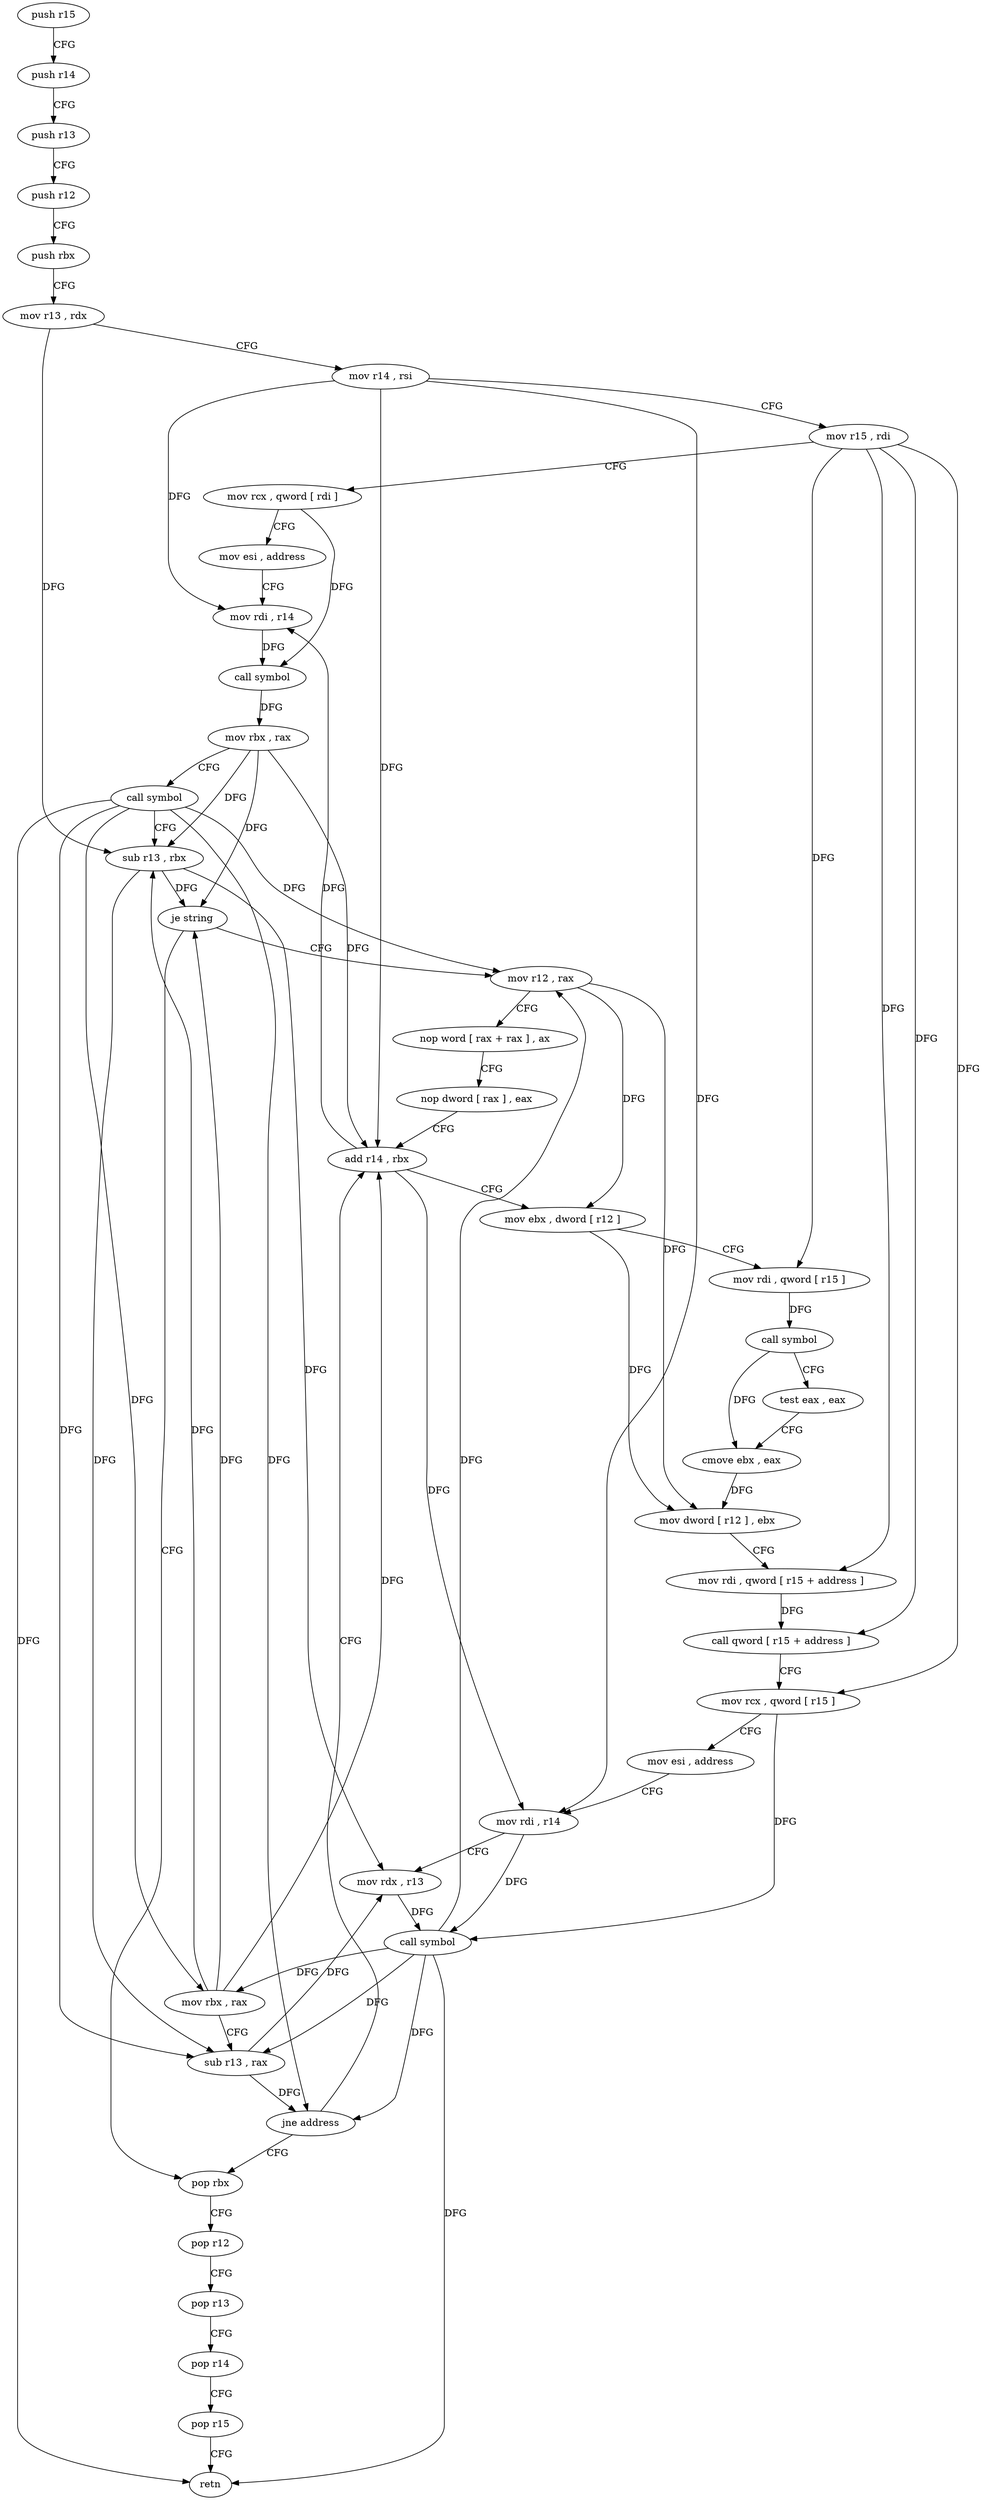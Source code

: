 digraph "func" {
"4224384" [label = "push r15" ]
"4224386" [label = "push r14" ]
"4224388" [label = "push r13" ]
"4224390" [label = "push r12" ]
"4224392" [label = "push rbx" ]
"4224393" [label = "mov r13 , rdx" ]
"4224396" [label = "mov r14 , rsi" ]
"4224399" [label = "mov r15 , rdi" ]
"4224402" [label = "mov rcx , qword [ rdi ]" ]
"4224405" [label = "mov esi , address" ]
"4224410" [label = "mov rdi , r14" ]
"4224413" [label = "call symbol" ]
"4224418" [label = "mov rbx , rax" ]
"4224421" [label = "call symbol" ]
"4224426" [label = "sub r13 , rbx" ]
"4224429" [label = "je string" ]
"4224507" [label = "pop rbx" ]
"4224431" [label = "mov r12 , rax" ]
"4224508" [label = "pop r12" ]
"4224510" [label = "pop r13" ]
"4224512" [label = "pop r14" ]
"4224514" [label = "pop r15" ]
"4224516" [label = "retn" ]
"4224434" [label = "nop word [ rax + rax ] , ax" ]
"4224444" [label = "nop dword [ rax ] , eax" ]
"4224448" [label = "add r14 , rbx" ]
"4224451" [label = "mov ebx , dword [ r12 ]" ]
"4224455" [label = "mov rdi , qword [ r15 ]" ]
"4224458" [label = "call symbol" ]
"4224463" [label = "test eax , eax" ]
"4224465" [label = "cmove ebx , eax" ]
"4224468" [label = "mov dword [ r12 ] , ebx" ]
"4224472" [label = "mov rdi , qword [ r15 + address ]" ]
"4224476" [label = "call qword [ r15 + address ]" ]
"4224480" [label = "mov rcx , qword [ r15 ]" ]
"4224483" [label = "mov esi , address" ]
"4224488" [label = "mov rdi , r14" ]
"4224491" [label = "mov rdx , r13" ]
"4224494" [label = "call symbol" ]
"4224499" [label = "mov rbx , rax" ]
"4224502" [label = "sub r13 , rax" ]
"4224505" [label = "jne address" ]
"4224384" -> "4224386" [ label = "CFG" ]
"4224386" -> "4224388" [ label = "CFG" ]
"4224388" -> "4224390" [ label = "CFG" ]
"4224390" -> "4224392" [ label = "CFG" ]
"4224392" -> "4224393" [ label = "CFG" ]
"4224393" -> "4224396" [ label = "CFG" ]
"4224393" -> "4224426" [ label = "DFG" ]
"4224396" -> "4224399" [ label = "CFG" ]
"4224396" -> "4224410" [ label = "DFG" ]
"4224396" -> "4224448" [ label = "DFG" ]
"4224396" -> "4224488" [ label = "DFG" ]
"4224399" -> "4224402" [ label = "CFG" ]
"4224399" -> "4224455" [ label = "DFG" ]
"4224399" -> "4224472" [ label = "DFG" ]
"4224399" -> "4224476" [ label = "DFG" ]
"4224399" -> "4224480" [ label = "DFG" ]
"4224402" -> "4224405" [ label = "CFG" ]
"4224402" -> "4224413" [ label = "DFG" ]
"4224405" -> "4224410" [ label = "CFG" ]
"4224410" -> "4224413" [ label = "DFG" ]
"4224413" -> "4224418" [ label = "DFG" ]
"4224418" -> "4224421" [ label = "CFG" ]
"4224418" -> "4224426" [ label = "DFG" ]
"4224418" -> "4224429" [ label = "DFG" ]
"4224418" -> "4224448" [ label = "DFG" ]
"4224421" -> "4224426" [ label = "CFG" ]
"4224421" -> "4224516" [ label = "DFG" ]
"4224421" -> "4224431" [ label = "DFG" ]
"4224421" -> "4224499" [ label = "DFG" ]
"4224421" -> "4224502" [ label = "DFG" ]
"4224421" -> "4224505" [ label = "DFG" ]
"4224426" -> "4224429" [ label = "DFG" ]
"4224426" -> "4224491" [ label = "DFG" ]
"4224426" -> "4224502" [ label = "DFG" ]
"4224429" -> "4224507" [ label = "CFG" ]
"4224429" -> "4224431" [ label = "CFG" ]
"4224507" -> "4224508" [ label = "CFG" ]
"4224431" -> "4224434" [ label = "CFG" ]
"4224431" -> "4224451" [ label = "DFG" ]
"4224431" -> "4224468" [ label = "DFG" ]
"4224508" -> "4224510" [ label = "CFG" ]
"4224510" -> "4224512" [ label = "CFG" ]
"4224512" -> "4224514" [ label = "CFG" ]
"4224514" -> "4224516" [ label = "CFG" ]
"4224434" -> "4224444" [ label = "CFG" ]
"4224444" -> "4224448" [ label = "CFG" ]
"4224448" -> "4224451" [ label = "CFG" ]
"4224448" -> "4224410" [ label = "DFG" ]
"4224448" -> "4224488" [ label = "DFG" ]
"4224451" -> "4224455" [ label = "CFG" ]
"4224451" -> "4224468" [ label = "DFG" ]
"4224455" -> "4224458" [ label = "DFG" ]
"4224458" -> "4224463" [ label = "CFG" ]
"4224458" -> "4224465" [ label = "DFG" ]
"4224463" -> "4224465" [ label = "CFG" ]
"4224465" -> "4224468" [ label = "DFG" ]
"4224468" -> "4224472" [ label = "CFG" ]
"4224472" -> "4224476" [ label = "DFG" ]
"4224476" -> "4224480" [ label = "CFG" ]
"4224480" -> "4224483" [ label = "CFG" ]
"4224480" -> "4224494" [ label = "DFG" ]
"4224483" -> "4224488" [ label = "CFG" ]
"4224488" -> "4224491" [ label = "CFG" ]
"4224488" -> "4224494" [ label = "DFG" ]
"4224491" -> "4224494" [ label = "DFG" ]
"4224494" -> "4224499" [ label = "DFG" ]
"4224494" -> "4224431" [ label = "DFG" ]
"4224494" -> "4224516" [ label = "DFG" ]
"4224494" -> "4224502" [ label = "DFG" ]
"4224494" -> "4224505" [ label = "DFG" ]
"4224499" -> "4224502" [ label = "CFG" ]
"4224499" -> "4224426" [ label = "DFG" ]
"4224499" -> "4224429" [ label = "DFG" ]
"4224499" -> "4224448" [ label = "DFG" ]
"4224502" -> "4224505" [ label = "DFG" ]
"4224502" -> "4224491" [ label = "DFG" ]
"4224505" -> "4224448" [ label = "CFG" ]
"4224505" -> "4224507" [ label = "CFG" ]
}
